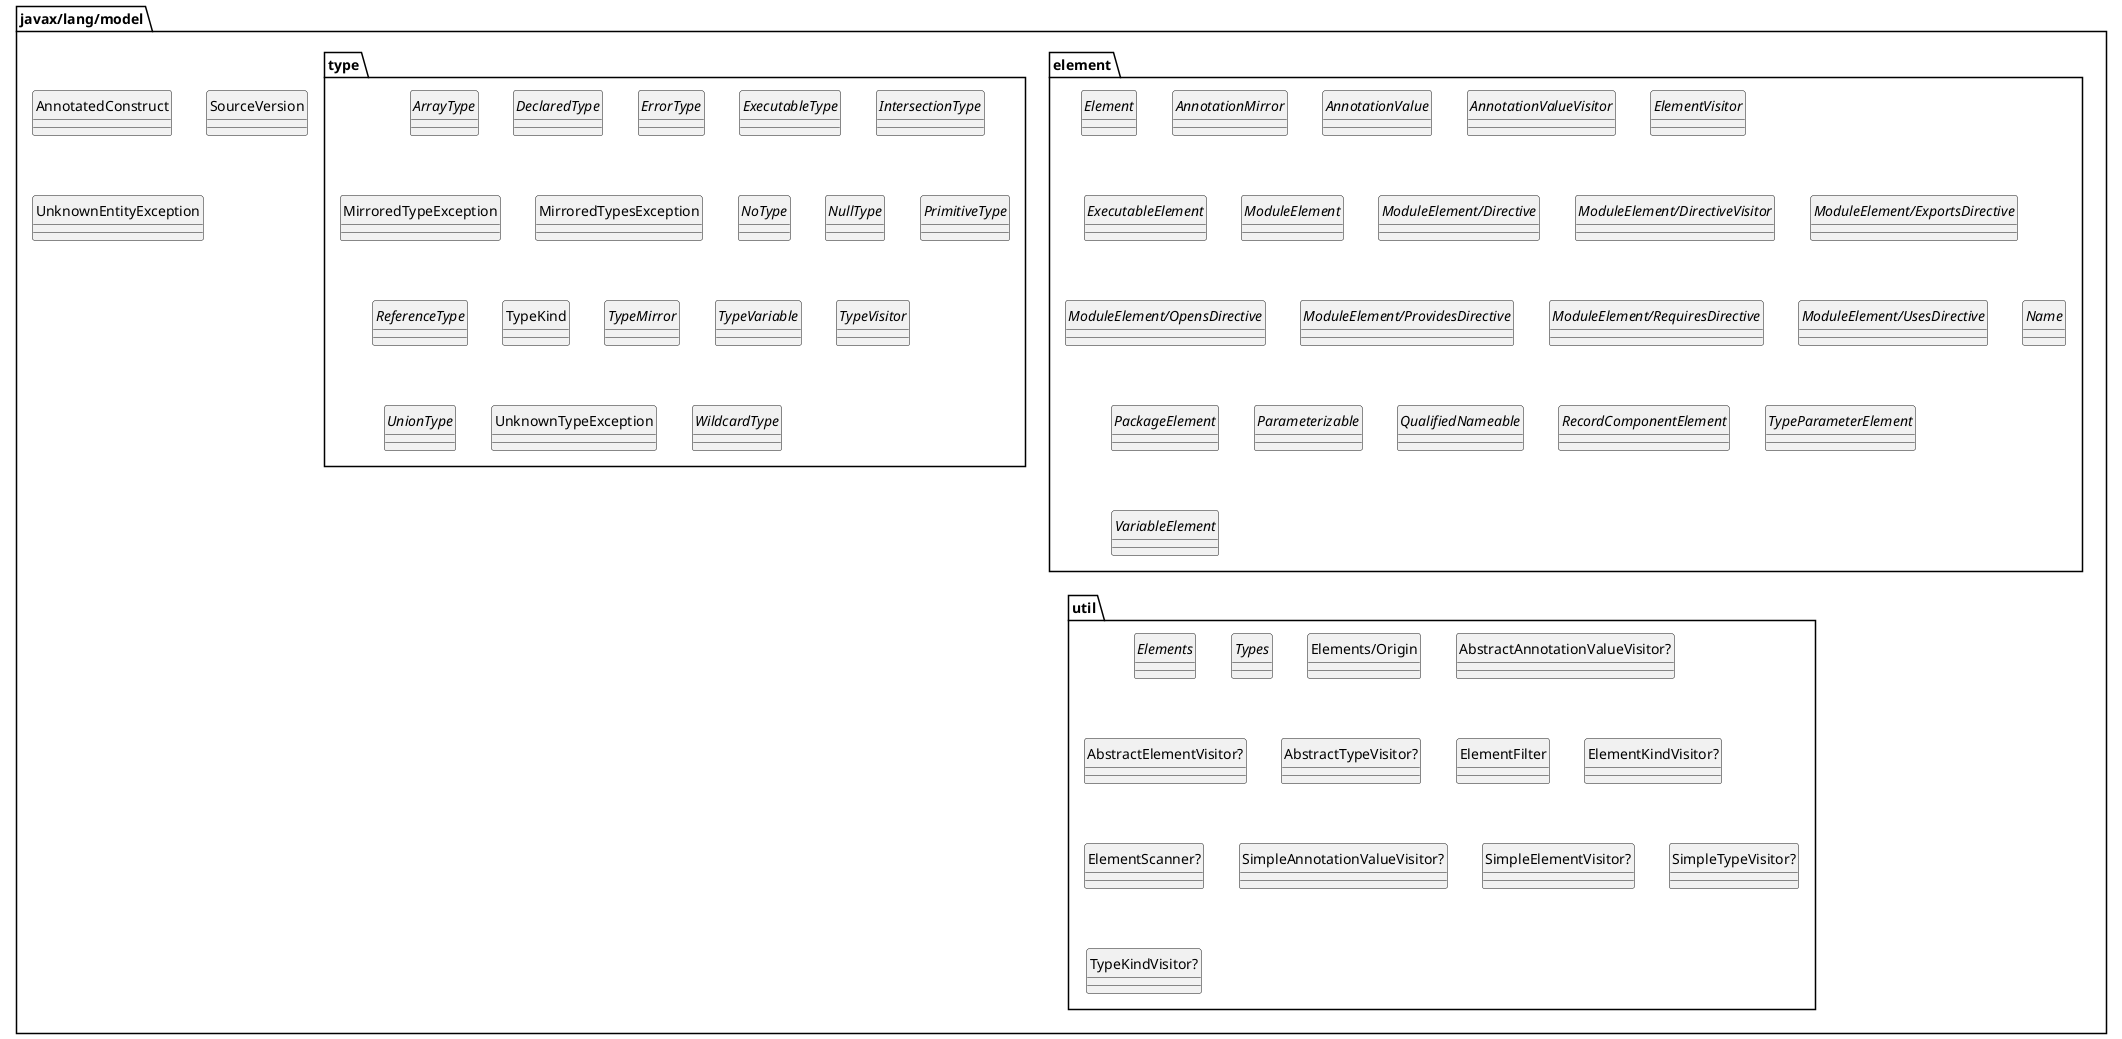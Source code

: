 @startuml
'https://plantuml.com/sequence-diagram
skinparam style Strictuml

package javax/lang/model
{
    class AnnotatedConstruct
    class SourceVersion
    class UnknownEntityException
}

package javax/lang/model.element
{
    interface Element
    interface AnnotationMirror
    interface AnnotationValue
    interface AnnotationValueVisitor
    interface Element
    interface ElementVisitor
    interface ExecutableElement
    interface ModuleElement
    interface ModuleElement/Directive
    interface ModuleElement/DirectiveVisitor
    interface ModuleElement/ExportsDirective
    interface ModuleElement/OpensDirective
    interface ModuleElement/ProvidesDirective
    interface ModuleElement/RequiresDirective
    interface ModuleElement/UsesDirective
    interface Name
    interface PackageElement
    interface Parameterizable
    interface QualifiedNameable
    interface RecordComponentElement
    interface TypeParameterElement
    interface VariableElement
}

package javax/lang/model.type
{
    interface ArrayType
    interface DeclaredType
    interface ErrorType
    interface ExecutableType
    interface IntersectionType
    class MirroredTypeException
    class MirroredTypesException
    interface NoType
    interface NullType
    interface PrimitiveType
    interface ReferenceType
    class TypeKind
    interface TypeMirror
    interface TypeVariable
    interface TypeVisitor
    interface UnionType
    class UnknownTypeException
    interface WildcardType
    enum TypeKind
}

package javax/lang/model.util
{
    interface Elements
    interface Types
    enum Elements/Origin
    class AbstractAnnotationValueVisitor?
    class AbstractElementVisitor?
    class AbstractTypeVisitor?
    class ElementFilter
    class ElementKindVisitor?
    class ElementScanner?
    class SimpleAnnotationValueVisitor?
    class SimpleElementVisitor?
    class SimpleTypeVisitor?
    class TypeKindVisitor?
}





@enduml